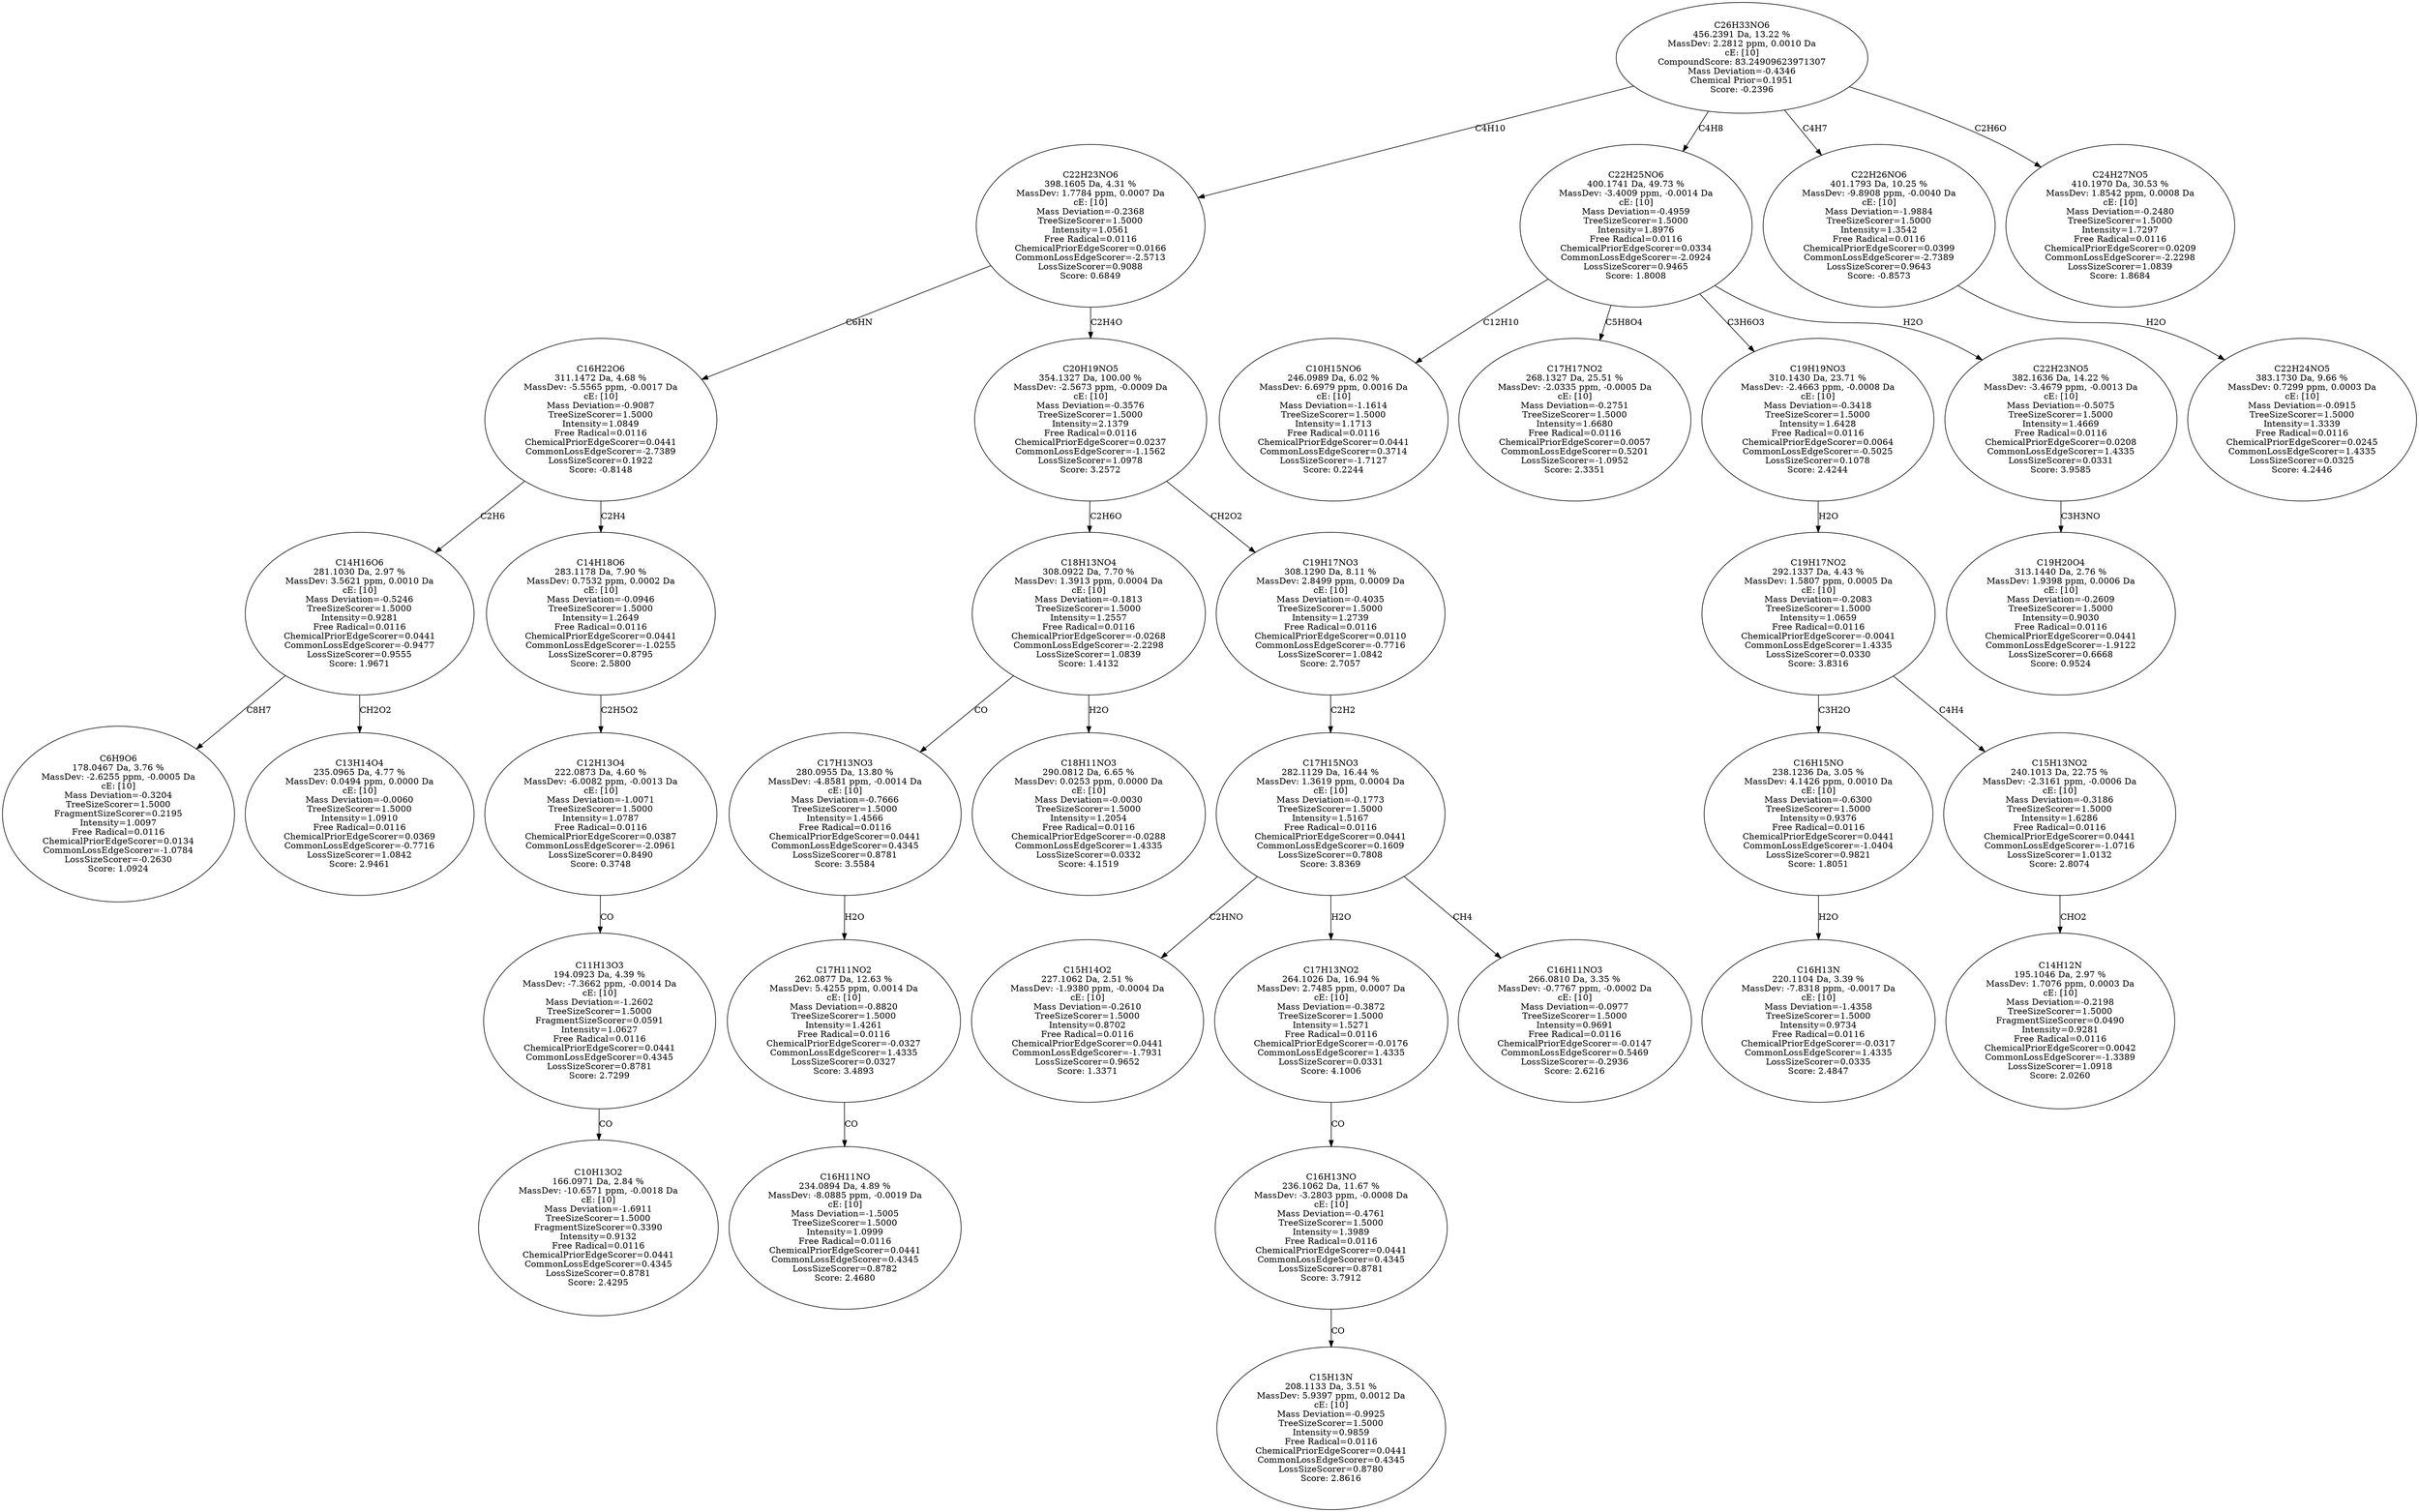 strict digraph {
v1 [label="C6H9O6\n178.0467 Da, 3.76 %\nMassDev: -2.6255 ppm, -0.0005 Da\ncE: [10]\nMass Deviation=-0.3204\nTreeSizeScorer=1.5000\nFragmentSizeScorer=0.2195\nIntensity=1.0097\nFree Radical=0.0116\nChemicalPriorEdgeScorer=0.0134\nCommonLossEdgeScorer=-1.0784\nLossSizeScorer=-0.2630\nScore: 1.0924"];
v2 [label="C13H14O4\n235.0965 Da, 4.77 %\nMassDev: 0.0494 ppm, 0.0000 Da\ncE: [10]\nMass Deviation=-0.0060\nTreeSizeScorer=1.5000\nIntensity=1.0910\nFree Radical=0.0116\nChemicalPriorEdgeScorer=0.0369\nCommonLossEdgeScorer=-0.7716\nLossSizeScorer=1.0842\nScore: 2.9461"];
v3 [label="C14H16O6\n281.1030 Da, 2.97 %\nMassDev: 3.5621 ppm, 0.0010 Da\ncE: [10]\nMass Deviation=-0.5246\nTreeSizeScorer=1.5000\nIntensity=0.9281\nFree Radical=0.0116\nChemicalPriorEdgeScorer=0.0441\nCommonLossEdgeScorer=-0.9477\nLossSizeScorer=0.9555\nScore: 1.9671"];
v4 [label="C10H13O2\n166.0971 Da, 2.84 %\nMassDev: -10.6571 ppm, -0.0018 Da\ncE: [10]\nMass Deviation=-1.6911\nTreeSizeScorer=1.5000\nFragmentSizeScorer=0.3390\nIntensity=0.9132\nFree Radical=0.0116\nChemicalPriorEdgeScorer=0.0441\nCommonLossEdgeScorer=0.4345\nLossSizeScorer=0.8781\nScore: 2.4295"];
v5 [label="C11H13O3\n194.0923 Da, 4.39 %\nMassDev: -7.3662 ppm, -0.0014 Da\ncE: [10]\nMass Deviation=-1.2602\nTreeSizeScorer=1.5000\nFragmentSizeScorer=0.0591\nIntensity=1.0627\nFree Radical=0.0116\nChemicalPriorEdgeScorer=0.0441\nCommonLossEdgeScorer=0.4345\nLossSizeScorer=0.8781\nScore: 2.7299"];
v6 [label="C12H13O4\n222.0873 Da, 4.60 %\nMassDev: -6.0082 ppm, -0.0013 Da\ncE: [10]\nMass Deviation=-1.0071\nTreeSizeScorer=1.5000\nIntensity=1.0787\nFree Radical=0.0116\nChemicalPriorEdgeScorer=0.0387\nCommonLossEdgeScorer=-2.0961\nLossSizeScorer=0.8490\nScore: 0.3748"];
v7 [label="C14H18O6\n283.1178 Da, 7.90 %\nMassDev: 0.7532 ppm, 0.0002 Da\ncE: [10]\nMass Deviation=-0.0946\nTreeSizeScorer=1.5000\nIntensity=1.2649\nFree Radical=0.0116\nChemicalPriorEdgeScorer=0.0441\nCommonLossEdgeScorer=-1.0255\nLossSizeScorer=0.8795\nScore: 2.5800"];
v8 [label="C16H22O6\n311.1472 Da, 4.68 %\nMassDev: -5.5565 ppm, -0.0017 Da\ncE: [10]\nMass Deviation=-0.9087\nTreeSizeScorer=1.5000\nIntensity=1.0849\nFree Radical=0.0116\nChemicalPriorEdgeScorer=0.0441\nCommonLossEdgeScorer=-2.7389\nLossSizeScorer=0.1922\nScore: -0.8148"];
v9 [label="C16H11NO\n234.0894 Da, 4.89 %\nMassDev: -8.0885 ppm, -0.0019 Da\ncE: [10]\nMass Deviation=-1.5005\nTreeSizeScorer=1.5000\nIntensity=1.0999\nFree Radical=0.0116\nChemicalPriorEdgeScorer=0.0441\nCommonLossEdgeScorer=0.4345\nLossSizeScorer=0.8782\nScore: 2.4680"];
v10 [label="C17H11NO2\n262.0877 Da, 12.63 %\nMassDev: 5.4255 ppm, 0.0014 Da\ncE: [10]\nMass Deviation=-0.8820\nTreeSizeScorer=1.5000\nIntensity=1.4261\nFree Radical=0.0116\nChemicalPriorEdgeScorer=-0.0327\nCommonLossEdgeScorer=1.4335\nLossSizeScorer=0.0327\nScore: 3.4893"];
v11 [label="C17H13NO3\n280.0955 Da, 13.80 %\nMassDev: -4.8581 ppm, -0.0014 Da\ncE: [10]\nMass Deviation=-0.7666\nTreeSizeScorer=1.5000\nIntensity=1.4566\nFree Radical=0.0116\nChemicalPriorEdgeScorer=0.0441\nCommonLossEdgeScorer=0.4345\nLossSizeScorer=0.8781\nScore: 3.5584"];
v12 [label="C18H11NO3\n290.0812 Da, 6.65 %\nMassDev: 0.0253 ppm, 0.0000 Da\ncE: [10]\nMass Deviation=-0.0030\nTreeSizeScorer=1.5000\nIntensity=1.2054\nFree Radical=0.0116\nChemicalPriorEdgeScorer=-0.0288\nCommonLossEdgeScorer=1.4335\nLossSizeScorer=0.0332\nScore: 4.1519"];
v13 [label="C18H13NO4\n308.0922 Da, 7.70 %\nMassDev: 1.3913 ppm, 0.0004 Da\ncE: [10]\nMass Deviation=-0.1813\nTreeSizeScorer=1.5000\nIntensity=1.2557\nFree Radical=0.0116\nChemicalPriorEdgeScorer=-0.0268\nCommonLossEdgeScorer=-2.2298\nLossSizeScorer=1.0839\nScore: 1.4132"];
v14 [label="C15H14O2\n227.1062 Da, 2.51 %\nMassDev: -1.9380 ppm, -0.0004 Da\ncE: [10]\nMass Deviation=-0.2610\nTreeSizeScorer=1.5000\nIntensity=0.8702\nFree Radical=0.0116\nChemicalPriorEdgeScorer=0.0441\nCommonLossEdgeScorer=-1.7931\nLossSizeScorer=0.9652\nScore: 1.3371"];
v15 [label="C15H13N\n208.1133 Da, 3.51 %\nMassDev: 5.9397 ppm, 0.0012 Da\ncE: [10]\nMass Deviation=-0.9925\nTreeSizeScorer=1.5000\nIntensity=0.9859\nFree Radical=0.0116\nChemicalPriorEdgeScorer=0.0441\nCommonLossEdgeScorer=0.4345\nLossSizeScorer=0.8780\nScore: 2.8616"];
v16 [label="C16H13NO\n236.1062 Da, 11.67 %\nMassDev: -3.2803 ppm, -0.0008 Da\ncE: [10]\nMass Deviation=-0.4761\nTreeSizeScorer=1.5000\nIntensity=1.3989\nFree Radical=0.0116\nChemicalPriorEdgeScorer=0.0441\nCommonLossEdgeScorer=0.4345\nLossSizeScorer=0.8781\nScore: 3.7912"];
v17 [label="C17H13NO2\n264.1026 Da, 16.94 %\nMassDev: 2.7485 ppm, 0.0007 Da\ncE: [10]\nMass Deviation=-0.3872\nTreeSizeScorer=1.5000\nIntensity=1.5271\nFree Radical=0.0116\nChemicalPriorEdgeScorer=-0.0176\nCommonLossEdgeScorer=1.4335\nLossSizeScorer=0.0331\nScore: 4.1006"];
v18 [label="C16H11NO3\n266.0810 Da, 3.35 %\nMassDev: -0.7767 ppm, -0.0002 Da\ncE: [10]\nMass Deviation=-0.0977\nTreeSizeScorer=1.5000\nIntensity=0.9691\nFree Radical=0.0116\nChemicalPriorEdgeScorer=-0.0147\nCommonLossEdgeScorer=0.5469\nLossSizeScorer=-0.2936\nScore: 2.6216"];
v19 [label="C17H15NO3\n282.1129 Da, 16.44 %\nMassDev: 1.3619 ppm, 0.0004 Da\ncE: [10]\nMass Deviation=-0.1773\nTreeSizeScorer=1.5000\nIntensity=1.5167\nFree Radical=0.0116\nChemicalPriorEdgeScorer=0.0441\nCommonLossEdgeScorer=0.1609\nLossSizeScorer=0.7808\nScore: 3.8369"];
v20 [label="C19H17NO3\n308.1290 Da, 8.11 %\nMassDev: 2.8499 ppm, 0.0009 Da\ncE: [10]\nMass Deviation=-0.4035\nTreeSizeScorer=1.5000\nIntensity=1.2739\nFree Radical=0.0116\nChemicalPriorEdgeScorer=0.0110\nCommonLossEdgeScorer=-0.7716\nLossSizeScorer=1.0842\nScore: 2.7057"];
v21 [label="C20H19NO5\n354.1327 Da, 100.00 %\nMassDev: -2.5673 ppm, -0.0009 Da\ncE: [10]\nMass Deviation=-0.3576\nTreeSizeScorer=1.5000\nIntensity=2.1379\nFree Radical=0.0116\nChemicalPriorEdgeScorer=0.0237\nCommonLossEdgeScorer=-1.1562\nLossSizeScorer=1.0978\nScore: 3.2572"];
v22 [label="C22H23NO6\n398.1605 Da, 4.31 %\nMassDev: 1.7784 ppm, 0.0007 Da\ncE: [10]\nMass Deviation=-0.2368\nTreeSizeScorer=1.5000\nIntensity=1.0561\nFree Radical=0.0116\nChemicalPriorEdgeScorer=0.0166\nCommonLossEdgeScorer=-2.5713\nLossSizeScorer=0.9088\nScore: 0.6849"];
v23 [label="C10H15NO6\n246.0989 Da, 6.02 %\nMassDev: 6.6979 ppm, 0.0016 Da\ncE: [10]\nMass Deviation=-1.1614\nTreeSizeScorer=1.5000\nIntensity=1.1713\nFree Radical=0.0116\nChemicalPriorEdgeScorer=0.0441\nCommonLossEdgeScorer=0.3714\nLossSizeScorer=-1.7127\nScore: 0.2244"];
v24 [label="C17H17NO2\n268.1327 Da, 25.51 %\nMassDev: -2.0335 ppm, -0.0005 Da\ncE: [10]\nMass Deviation=-0.2751\nTreeSizeScorer=1.5000\nIntensity=1.6680\nFree Radical=0.0116\nChemicalPriorEdgeScorer=0.0057\nCommonLossEdgeScorer=0.5201\nLossSizeScorer=-1.0952\nScore: 2.3351"];
v25 [label="C16H13N\n220.1104 Da, 3.39 %\nMassDev: -7.8318 ppm, -0.0017 Da\ncE: [10]\nMass Deviation=-1.4358\nTreeSizeScorer=1.5000\nIntensity=0.9734\nFree Radical=0.0116\nChemicalPriorEdgeScorer=-0.0317\nCommonLossEdgeScorer=1.4335\nLossSizeScorer=0.0335\nScore: 2.4847"];
v26 [label="C16H15NO\n238.1236 Da, 3.05 %\nMassDev: 4.1426 ppm, 0.0010 Da\ncE: [10]\nMass Deviation=-0.6300\nTreeSizeScorer=1.5000\nIntensity=0.9376\nFree Radical=0.0116\nChemicalPriorEdgeScorer=0.0441\nCommonLossEdgeScorer=-1.0404\nLossSizeScorer=0.9821\nScore: 1.8051"];
v27 [label="C14H12N\n195.1046 Da, 2.97 %\nMassDev: 1.7076 ppm, 0.0003 Da\ncE: [10]\nMass Deviation=-0.2198\nTreeSizeScorer=1.5000\nFragmentSizeScorer=0.0490\nIntensity=0.9281\nFree Radical=0.0116\nChemicalPriorEdgeScorer=0.0042\nCommonLossEdgeScorer=-1.3389\nLossSizeScorer=1.0918\nScore: 2.0260"];
v28 [label="C15H13NO2\n240.1013 Da, 22.75 %\nMassDev: -2.3161 ppm, -0.0006 Da\ncE: [10]\nMass Deviation=-0.3186\nTreeSizeScorer=1.5000\nIntensity=1.6286\nFree Radical=0.0116\nChemicalPriorEdgeScorer=0.0441\nCommonLossEdgeScorer=-1.0716\nLossSizeScorer=1.0132\nScore: 2.8074"];
v29 [label="C19H17NO2\n292.1337 Da, 4.43 %\nMassDev: 1.5807 ppm, 0.0005 Da\ncE: [10]\nMass Deviation=-0.2083\nTreeSizeScorer=1.5000\nIntensity=1.0659\nFree Radical=0.0116\nChemicalPriorEdgeScorer=-0.0041\nCommonLossEdgeScorer=1.4335\nLossSizeScorer=0.0330\nScore: 3.8316"];
v30 [label="C19H19NO3\n310.1430 Da, 23.71 %\nMassDev: -2.4663 ppm, -0.0008 Da\ncE: [10]\nMass Deviation=-0.3418\nTreeSizeScorer=1.5000\nIntensity=1.6428\nFree Radical=0.0116\nChemicalPriorEdgeScorer=0.0064\nCommonLossEdgeScorer=-0.5025\nLossSizeScorer=0.1078\nScore: 2.4244"];
v31 [label="C19H20O4\n313.1440 Da, 2.76 %\nMassDev: 1.9398 ppm, 0.0006 Da\ncE: [10]\nMass Deviation=-0.2609\nTreeSizeScorer=1.5000\nIntensity=0.9030\nFree Radical=0.0116\nChemicalPriorEdgeScorer=0.0441\nCommonLossEdgeScorer=-1.9122\nLossSizeScorer=0.6668\nScore: 0.9524"];
v32 [label="C22H23NO5\n382.1636 Da, 14.22 %\nMassDev: -3.4679 ppm, -0.0013 Da\ncE: [10]\nMass Deviation=-0.5075\nTreeSizeScorer=1.5000\nIntensity=1.4669\nFree Radical=0.0116\nChemicalPriorEdgeScorer=0.0208\nCommonLossEdgeScorer=1.4335\nLossSizeScorer=0.0331\nScore: 3.9585"];
v33 [label="C22H25NO6\n400.1741 Da, 49.73 %\nMassDev: -3.4009 ppm, -0.0014 Da\ncE: [10]\nMass Deviation=-0.4959\nTreeSizeScorer=1.5000\nIntensity=1.8976\nFree Radical=0.0116\nChemicalPriorEdgeScorer=0.0334\nCommonLossEdgeScorer=-2.0924\nLossSizeScorer=0.9465\nScore: 1.8008"];
v34 [label="C22H24NO5\n383.1730 Da, 9.66 %\nMassDev: 0.7299 ppm, 0.0003 Da\ncE: [10]\nMass Deviation=-0.0915\nTreeSizeScorer=1.5000\nIntensity=1.3339\nFree Radical=0.0116\nChemicalPriorEdgeScorer=0.0245\nCommonLossEdgeScorer=1.4335\nLossSizeScorer=0.0325\nScore: 4.2446"];
v35 [label="C22H26NO6\n401.1793 Da, 10.25 %\nMassDev: -9.8908 ppm, -0.0040 Da\ncE: [10]\nMass Deviation=-1.9884\nTreeSizeScorer=1.5000\nIntensity=1.3542\nFree Radical=0.0116\nChemicalPriorEdgeScorer=0.0399\nCommonLossEdgeScorer=-2.7389\nLossSizeScorer=0.9643\nScore: -0.8573"];
v36 [label="C24H27NO5\n410.1970 Da, 30.53 %\nMassDev: 1.8542 ppm, 0.0008 Da\ncE: [10]\nMass Deviation=-0.2480\nTreeSizeScorer=1.5000\nIntensity=1.7297\nFree Radical=0.0116\nChemicalPriorEdgeScorer=0.0209\nCommonLossEdgeScorer=-2.2298\nLossSizeScorer=1.0839\nScore: 1.8684"];
v37 [label="C26H33NO6\n456.2391 Da, 13.22 %\nMassDev: 2.2812 ppm, 0.0010 Da\ncE: [10]\nCompoundScore: 83.24909623971307\nMass Deviation=-0.4346\nChemical Prior=0.1951\nScore: -0.2396"];
v3 -> v1 [label="C8H7"];
v3 -> v2 [label="CH2O2"];
v8 -> v3 [label="C2H6"];
v5 -> v4 [label="CO"];
v6 -> v5 [label="CO"];
v7 -> v6 [label="C2H5O2"];
v8 -> v7 [label="C2H4"];
v22 -> v8 [label="C6HN"];
v10 -> v9 [label="CO"];
v11 -> v10 [label="H2O"];
v13 -> v11 [label="CO"];
v13 -> v12 [label="H2O"];
v21 -> v13 [label="C2H6O"];
v19 -> v14 [label="C2HNO"];
v16 -> v15 [label="CO"];
v17 -> v16 [label="CO"];
v19 -> v17 [label="H2O"];
v19 -> v18 [label="CH4"];
v20 -> v19 [label="C2H2"];
v21 -> v20 [label="CH2O2"];
v22 -> v21 [label="C2H4O"];
v37 -> v22 [label="C4H10"];
v33 -> v23 [label="C12H10"];
v33 -> v24 [label="C5H8O4"];
v26 -> v25 [label="H2O"];
v29 -> v26 [label="C3H2O"];
v28 -> v27 [label="CHO2"];
v29 -> v28 [label="C4H4"];
v30 -> v29 [label="H2O"];
v33 -> v30 [label="C3H6O3"];
v32 -> v31 [label="C3H3NO"];
v33 -> v32 [label="H2O"];
v37 -> v33 [label="C4H8"];
v35 -> v34 [label="H2O"];
v37 -> v35 [label="C4H7"];
v37 -> v36 [label="C2H6O"];
}